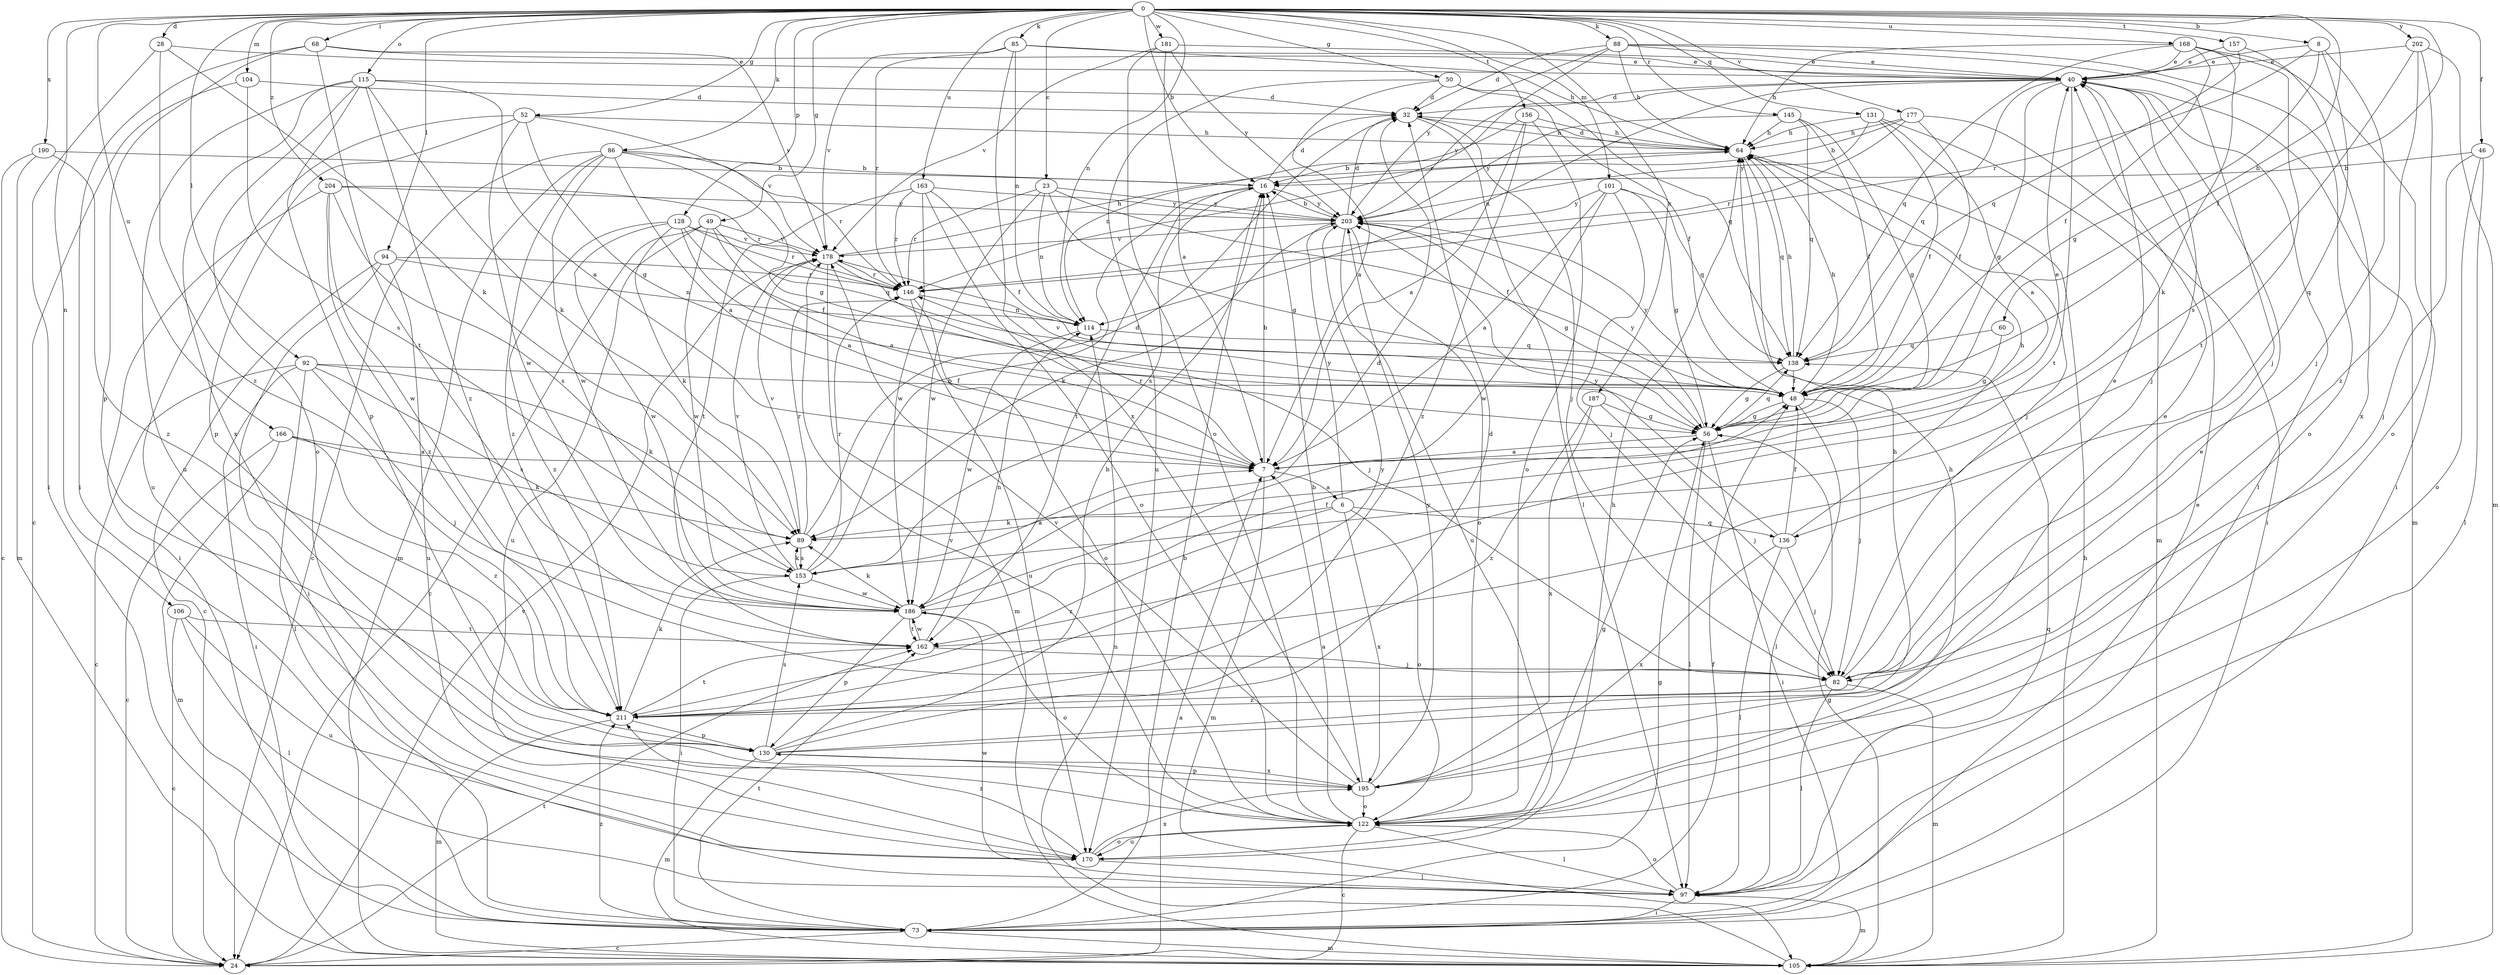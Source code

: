strict digraph  {
0;
6;
7;
8;
16;
23;
24;
28;
32;
40;
46;
48;
49;
50;
52;
56;
60;
64;
68;
73;
82;
85;
86;
88;
89;
92;
94;
97;
101;
104;
105;
106;
114;
115;
122;
128;
130;
131;
136;
138;
145;
146;
153;
156;
157;
162;
163;
166;
168;
170;
177;
178;
181;
186;
187;
190;
195;
202;
203;
204;
211;
0 -> 8  [label=b];
0 -> 16  [label=b];
0 -> 23  [label=c];
0 -> 28  [label=d];
0 -> 46  [label=f];
0 -> 48  [label=f];
0 -> 49  [label=g];
0 -> 50  [label=g];
0 -> 52  [label=g];
0 -> 60  [label=h];
0 -> 68  [label=i];
0 -> 85  [label=k];
0 -> 86  [label=k];
0 -> 88  [label=k];
0 -> 92  [label=l];
0 -> 94  [label=l];
0 -> 101  [label=m];
0 -> 104  [label=m];
0 -> 106  [label=n];
0 -> 114  [label=n];
0 -> 115  [label=o];
0 -> 128  [label=p];
0 -> 131  [label=q];
0 -> 145  [label=r];
0 -> 156  [label=t];
0 -> 157  [label=t];
0 -> 163  [label=u];
0 -> 166  [label=u];
0 -> 168  [label=u];
0 -> 177  [label=v];
0 -> 181  [label=w];
0 -> 187  [label=x];
0 -> 190  [label=x];
0 -> 202  [label=y];
0 -> 204  [label=z];
6 -> 89  [label=k];
6 -> 122  [label=o];
6 -> 136  [label=q];
6 -> 195  [label=x];
6 -> 203  [label=y];
6 -> 211  [label=z];
7 -> 6  [label=a];
7 -> 16  [label=b];
7 -> 40  [label=e];
7 -> 105  [label=m];
7 -> 146  [label=r];
8 -> 40  [label=e];
8 -> 56  [label=g];
8 -> 82  [label=j];
8 -> 136  [label=q];
8 -> 146  [label=r];
16 -> 32  [label=d];
16 -> 153  [label=s];
16 -> 162  [label=t];
16 -> 203  [label=y];
23 -> 48  [label=f];
23 -> 56  [label=g];
23 -> 114  [label=n];
23 -> 146  [label=r];
23 -> 186  [label=w];
23 -> 203  [label=y];
24 -> 7  [label=a];
24 -> 162  [label=t];
24 -> 178  [label=v];
28 -> 40  [label=e];
28 -> 73  [label=i];
28 -> 89  [label=k];
28 -> 211  [label=z];
32 -> 64  [label=h];
32 -> 82  [label=j];
32 -> 97  [label=l];
40 -> 32  [label=d];
40 -> 56  [label=g];
40 -> 82  [label=j];
40 -> 97  [label=l];
40 -> 105  [label=m];
40 -> 114  [label=n];
40 -> 138  [label=q];
40 -> 162  [label=t];
40 -> 203  [label=y];
46 -> 16  [label=b];
46 -> 82  [label=j];
46 -> 97  [label=l];
46 -> 122  [label=o];
48 -> 56  [label=g];
48 -> 64  [label=h];
48 -> 82  [label=j];
48 -> 97  [label=l];
48 -> 178  [label=v];
48 -> 203  [label=y];
49 -> 7  [label=a];
49 -> 24  [label=c];
49 -> 138  [label=q];
49 -> 170  [label=u];
49 -> 178  [label=v];
49 -> 186  [label=w];
50 -> 7  [label=a];
50 -> 32  [label=d];
50 -> 48  [label=f];
50 -> 138  [label=q];
50 -> 170  [label=u];
52 -> 56  [label=g];
52 -> 64  [label=h];
52 -> 130  [label=p];
52 -> 170  [label=u];
52 -> 178  [label=v];
52 -> 186  [label=w];
56 -> 7  [label=a];
56 -> 73  [label=i];
56 -> 97  [label=l];
56 -> 138  [label=q];
56 -> 203  [label=y];
60 -> 56  [label=g];
60 -> 138  [label=q];
64 -> 16  [label=b];
64 -> 32  [label=d];
64 -> 82  [label=j];
64 -> 138  [label=q];
68 -> 40  [label=e];
68 -> 73  [label=i];
68 -> 130  [label=p];
68 -> 162  [label=t];
68 -> 178  [label=v];
73 -> 16  [label=b];
73 -> 24  [label=c];
73 -> 40  [label=e];
73 -> 48  [label=f];
73 -> 56  [label=g];
73 -> 105  [label=m];
73 -> 162  [label=t];
73 -> 211  [label=z];
82 -> 40  [label=e];
82 -> 97  [label=l];
82 -> 105  [label=m];
82 -> 211  [label=z];
85 -> 40  [label=e];
85 -> 64  [label=h];
85 -> 114  [label=n];
85 -> 146  [label=r];
85 -> 178  [label=v];
85 -> 195  [label=x];
86 -> 7  [label=a];
86 -> 16  [label=b];
86 -> 24  [label=c];
86 -> 56  [label=g];
86 -> 105  [label=m];
86 -> 146  [label=r];
86 -> 186  [label=w];
86 -> 211  [label=z];
88 -> 32  [label=d];
88 -> 40  [label=e];
88 -> 64  [label=h];
88 -> 82  [label=j];
88 -> 122  [label=o];
88 -> 146  [label=r];
88 -> 203  [label=y];
89 -> 32  [label=d];
89 -> 146  [label=r];
89 -> 153  [label=s];
89 -> 178  [label=v];
92 -> 24  [label=c];
92 -> 48  [label=f];
92 -> 73  [label=i];
92 -> 82  [label=j];
92 -> 89  [label=k];
92 -> 97  [label=l];
92 -> 153  [label=s];
94 -> 24  [label=c];
94 -> 73  [label=i];
94 -> 114  [label=n];
94 -> 146  [label=r];
94 -> 170  [label=u];
97 -> 73  [label=i];
97 -> 105  [label=m];
97 -> 122  [label=o];
97 -> 138  [label=q];
97 -> 186  [label=w];
101 -> 7  [label=a];
101 -> 56  [label=g];
101 -> 82  [label=j];
101 -> 138  [label=q];
101 -> 186  [label=w];
101 -> 203  [label=y];
104 -> 24  [label=c];
104 -> 32  [label=d];
104 -> 153  [label=s];
105 -> 56  [label=g];
105 -> 64  [label=h];
105 -> 114  [label=n];
106 -> 24  [label=c];
106 -> 97  [label=l];
106 -> 162  [label=t];
106 -> 170  [label=u];
114 -> 138  [label=q];
114 -> 186  [label=w];
115 -> 7  [label=a];
115 -> 32  [label=d];
115 -> 89  [label=k];
115 -> 122  [label=o];
115 -> 130  [label=p];
115 -> 170  [label=u];
115 -> 195  [label=x];
115 -> 211  [label=z];
122 -> 7  [label=a];
122 -> 24  [label=c];
122 -> 40  [label=e];
122 -> 56  [label=g];
122 -> 97  [label=l];
122 -> 170  [label=u];
122 -> 178  [label=v];
128 -> 7  [label=a];
128 -> 48  [label=f];
128 -> 89  [label=k];
128 -> 146  [label=r];
128 -> 178  [label=v];
128 -> 186  [label=w];
128 -> 211  [label=z];
130 -> 16  [label=b];
130 -> 32  [label=d];
130 -> 40  [label=e];
130 -> 64  [label=h];
130 -> 105  [label=m];
130 -> 153  [label=s];
130 -> 195  [label=x];
131 -> 7  [label=a];
131 -> 48  [label=f];
131 -> 64  [label=h];
131 -> 105  [label=m];
131 -> 203  [label=y];
136 -> 48  [label=f];
136 -> 64  [label=h];
136 -> 82  [label=j];
136 -> 97  [label=l];
136 -> 195  [label=x];
136 -> 203  [label=y];
138 -> 48  [label=f];
138 -> 56  [label=g];
138 -> 64  [label=h];
145 -> 48  [label=f];
145 -> 56  [label=g];
145 -> 64  [label=h];
145 -> 138  [label=q];
145 -> 203  [label=y];
146 -> 114  [label=n];
146 -> 122  [label=o];
146 -> 170  [label=u];
153 -> 7  [label=a];
153 -> 16  [label=b];
153 -> 73  [label=i];
153 -> 89  [label=k];
153 -> 146  [label=r];
153 -> 178  [label=v];
153 -> 186  [label=w];
156 -> 7  [label=a];
156 -> 64  [label=h];
156 -> 114  [label=n];
156 -> 122  [label=o];
156 -> 211  [label=z];
157 -> 40  [label=e];
157 -> 138  [label=q];
157 -> 195  [label=x];
162 -> 82  [label=j];
162 -> 114  [label=n];
162 -> 186  [label=w];
163 -> 48  [label=f];
163 -> 122  [label=o];
163 -> 146  [label=r];
163 -> 162  [label=t];
163 -> 186  [label=w];
163 -> 203  [label=y];
166 -> 7  [label=a];
166 -> 24  [label=c];
166 -> 89  [label=k];
166 -> 105  [label=m];
166 -> 211  [label=z];
168 -> 40  [label=e];
168 -> 48  [label=f];
168 -> 64  [label=h];
168 -> 73  [label=i];
168 -> 89  [label=k];
168 -> 138  [label=q];
168 -> 162  [label=t];
170 -> 64  [label=h];
170 -> 97  [label=l];
170 -> 122  [label=o];
170 -> 195  [label=x];
170 -> 211  [label=z];
177 -> 16  [label=b];
177 -> 48  [label=f];
177 -> 64  [label=h];
177 -> 73  [label=i];
177 -> 146  [label=r];
178 -> 64  [label=h];
178 -> 82  [label=j];
178 -> 105  [label=m];
178 -> 146  [label=r];
181 -> 7  [label=a];
181 -> 40  [label=e];
181 -> 122  [label=o];
181 -> 178  [label=v];
181 -> 203  [label=y];
186 -> 32  [label=d];
186 -> 48  [label=f];
186 -> 89  [label=k];
186 -> 122  [label=o];
186 -> 130  [label=p];
186 -> 162  [label=t];
187 -> 56  [label=g];
187 -> 82  [label=j];
187 -> 195  [label=x];
187 -> 211  [label=z];
190 -> 16  [label=b];
190 -> 24  [label=c];
190 -> 105  [label=m];
190 -> 211  [label=z];
195 -> 16  [label=b];
195 -> 64  [label=h];
195 -> 122  [label=o];
195 -> 130  [label=p];
195 -> 178  [label=v];
195 -> 203  [label=y];
202 -> 40  [label=e];
202 -> 105  [label=m];
202 -> 122  [label=o];
202 -> 153  [label=s];
202 -> 211  [label=z];
203 -> 16  [label=b];
203 -> 32  [label=d];
203 -> 56  [label=g];
203 -> 89  [label=k];
203 -> 122  [label=o];
203 -> 170  [label=u];
203 -> 178  [label=v];
204 -> 73  [label=i];
204 -> 146  [label=r];
204 -> 153  [label=s];
204 -> 186  [label=w];
204 -> 203  [label=y];
204 -> 211  [label=z];
211 -> 89  [label=k];
211 -> 105  [label=m];
211 -> 130  [label=p];
211 -> 162  [label=t];
211 -> 203  [label=y];
}
